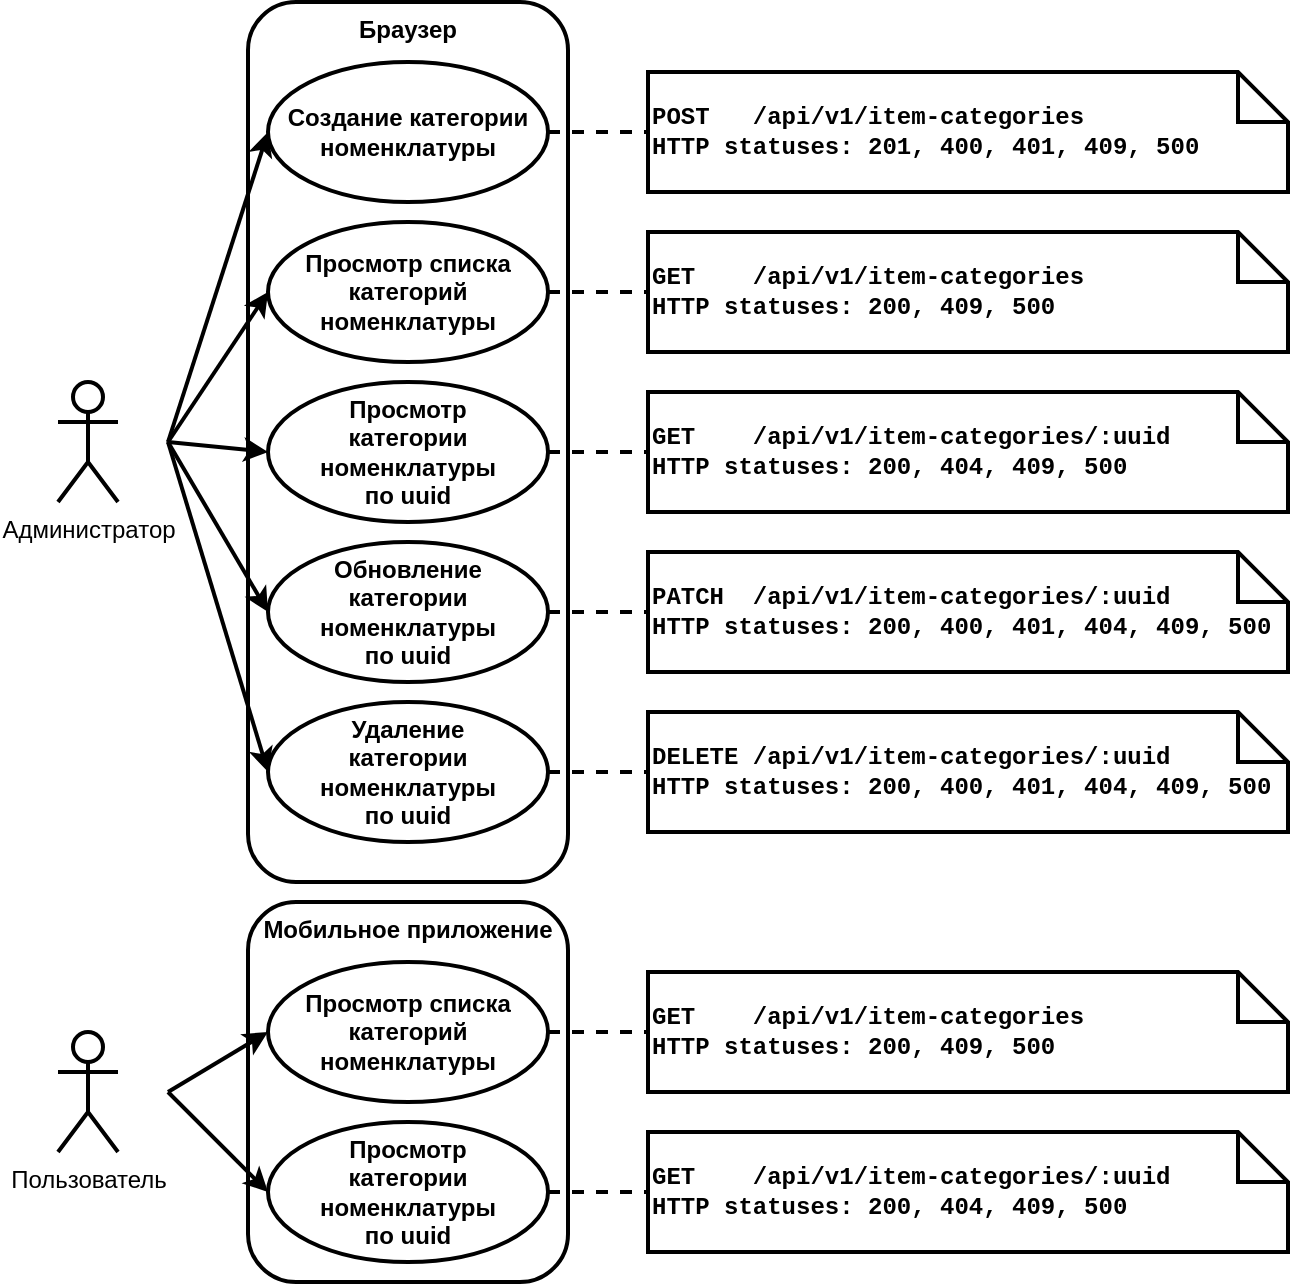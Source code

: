 <mxfile version="21.1.2" type="device">
  <diagram name="Page-1" id="-yQEPXlO2FQk3VNVWpFE">
    <mxGraphModel dx="1418" dy="828" grid="1" gridSize="10" guides="1" tooltips="1" connect="1" arrows="1" fold="1" page="1" pageScale="1" pageWidth="850" pageHeight="1100" math="0" shadow="0">
      <root>
        <mxCell id="0" />
        <mxCell id="1" parent="0" />
        <mxCell id="ty8Oa_61YEUr2Q36sO8U-11" value="&amp;nbsp;" style="html=1;whiteSpace=wrap;fillColor=none;strokeColor=none;" parent="1" vertex="1">
          <mxGeometry x="80" y="200" width="80" height="120" as="geometry" />
        </mxCell>
        <mxCell id="ty8Oa_61YEUr2Q36sO8U-4" value="Браузер" style="html=1;whiteSpace=wrap;rounded=1;strokeWidth=2;fontStyle=1;verticalAlign=top;" parent="1" vertex="1">
          <mxGeometry x="200" y="40" width="160" height="440" as="geometry" />
        </mxCell>
        <mxCell id="ty8Oa_61YEUr2Q36sO8U-1" value="Администратор" style="shape=umlActor;verticalLabelPosition=bottom;verticalAlign=top;html=1;fontStyle=0;strokeWidth=2;" parent="1" vertex="1">
          <mxGeometry x="105" y="230" width="30" height="60" as="geometry" />
        </mxCell>
        <mxCell id="ty8Oa_61YEUr2Q36sO8U-2" value="Мобильное приложение" style="html=1;whiteSpace=wrap;rounded=1;strokeWidth=2;fontStyle=1;verticalAlign=top;" parent="1" vertex="1">
          <mxGeometry x="200" y="490" width="160" height="190" as="geometry" />
        </mxCell>
        <mxCell id="ty8Oa_61YEUr2Q36sO8U-30" style="rounded=0;orthogonalLoop=1;jettySize=auto;html=1;exitX=1;exitY=0.5;exitDx=0;exitDy=0;entryX=0;entryY=0.5;entryDx=0;entryDy=0;entryPerimeter=0;dashed=1;endArrow=none;endFill=0;strokeWidth=2;" parent="1" source="ty8Oa_61YEUr2Q36sO8U-3" target="ty8Oa_61YEUr2Q36sO8U-23" edge="1">
          <mxGeometry relative="1" as="geometry" />
        </mxCell>
        <mxCell id="ty8Oa_61YEUr2Q36sO8U-3" value="Создание категории&lt;br&gt;номенклатуры" style="ellipse;whiteSpace=wrap;html=1;strokeWidth=2;fontStyle=1" parent="1" vertex="1">
          <mxGeometry x="210" y="70" width="140" height="70" as="geometry" />
        </mxCell>
        <mxCell id="ty8Oa_61YEUr2Q36sO8U-31" style="rounded=0;orthogonalLoop=1;jettySize=auto;html=1;exitX=1;exitY=0.5;exitDx=0;exitDy=0;entryX=0;entryY=0.5;entryDx=0;entryDy=0;entryPerimeter=0;dashed=1;endArrow=none;endFill=0;strokeWidth=2;" parent="1" source="ty8Oa_61YEUr2Q36sO8U-5" target="ty8Oa_61YEUr2Q36sO8U-24" edge="1">
          <mxGeometry relative="1" as="geometry" />
        </mxCell>
        <mxCell id="ty8Oa_61YEUr2Q36sO8U-5" value="Просмотр списка категорий номенклатуры" style="ellipse;whiteSpace=wrap;html=1;strokeWidth=2;fontStyle=1" parent="1" vertex="1">
          <mxGeometry x="210" y="150" width="140" height="70" as="geometry" />
        </mxCell>
        <mxCell id="ty8Oa_61YEUr2Q36sO8U-35" style="rounded=0;orthogonalLoop=1;jettySize=auto;html=1;exitX=1;exitY=0.5;exitDx=0;exitDy=0;entryX=0;entryY=0.5;entryDx=0;entryDy=0;entryPerimeter=0;dashed=1;endArrow=none;endFill=0;strokeWidth=2;" parent="1" source="ty8Oa_61YEUr2Q36sO8U-6" target="ty8Oa_61YEUr2Q36sO8U-28" edge="1">
          <mxGeometry relative="1" as="geometry" />
        </mxCell>
        <mxCell id="ty8Oa_61YEUr2Q36sO8U-6" value="Просмотр списка категорий номенклатуры" style="ellipse;whiteSpace=wrap;html=1;strokeWidth=2;fontStyle=1" parent="1" vertex="1">
          <mxGeometry x="210" y="520" width="140" height="70" as="geometry" />
        </mxCell>
        <mxCell id="ty8Oa_61YEUr2Q36sO8U-32" style="rounded=0;orthogonalLoop=1;jettySize=auto;html=1;exitX=1;exitY=0.5;exitDx=0;exitDy=0;dashed=1;endArrow=none;endFill=0;strokeWidth=2;" parent="1" source="ty8Oa_61YEUr2Q36sO8U-7" target="ty8Oa_61YEUr2Q36sO8U-25" edge="1">
          <mxGeometry relative="1" as="geometry" />
        </mxCell>
        <mxCell id="ty8Oa_61YEUr2Q36sO8U-7" value="Просмотр&lt;br&gt;категории номенклатуры&lt;br&gt;по uuid" style="ellipse;whiteSpace=wrap;html=1;strokeWidth=2;fontStyle=1" parent="1" vertex="1">
          <mxGeometry x="210" y="230" width="140" height="70" as="geometry" />
        </mxCell>
        <mxCell id="ty8Oa_61YEUr2Q36sO8U-37" style="rounded=0;orthogonalLoop=1;jettySize=auto;html=1;exitX=1;exitY=0.5;exitDx=0;exitDy=0;entryX=0;entryY=0.5;entryDx=0;entryDy=0;entryPerimeter=0;dashed=1;endArrow=none;endFill=0;strokeWidth=2;" parent="1" source="ty8Oa_61YEUr2Q36sO8U-8" target="ty8Oa_61YEUr2Q36sO8U-29" edge="1">
          <mxGeometry relative="1" as="geometry" />
        </mxCell>
        <mxCell id="ty8Oa_61YEUr2Q36sO8U-8" value="Просмотр&lt;br style=&quot;border-color: var(--border-color);&quot;&gt;категории номенклатуры&lt;br style=&quot;border-color: var(--border-color);&quot;&gt;по uuid" style="ellipse;whiteSpace=wrap;html=1;strokeWidth=2;fontStyle=1" parent="1" vertex="1">
          <mxGeometry x="210" y="600" width="140" height="70" as="geometry" />
        </mxCell>
        <mxCell id="ty8Oa_61YEUr2Q36sO8U-33" style="rounded=0;orthogonalLoop=1;jettySize=auto;html=1;exitX=1;exitY=0.5;exitDx=0;exitDy=0;dashed=1;strokeWidth=2;endArrow=none;endFill=0;" parent="1" source="ty8Oa_61YEUr2Q36sO8U-9" target="ty8Oa_61YEUr2Q36sO8U-26" edge="1">
          <mxGeometry relative="1" as="geometry" />
        </mxCell>
        <mxCell id="ty8Oa_61YEUr2Q36sO8U-9" value="Обновление&lt;br&gt;категории&lt;br&gt;номенклатуры&lt;br&gt;по uuid" style="ellipse;whiteSpace=wrap;html=1;strokeWidth=2;fontStyle=1" parent="1" vertex="1">
          <mxGeometry x="210" y="310" width="140" height="70" as="geometry" />
        </mxCell>
        <mxCell id="ty8Oa_61YEUr2Q36sO8U-34" style="rounded=0;orthogonalLoop=1;jettySize=auto;html=1;exitX=1;exitY=0.5;exitDx=0;exitDy=0;entryX=0;entryY=0.5;entryDx=0;entryDy=0;entryPerimeter=0;dashed=1;endArrow=none;endFill=0;strokeWidth=2;" parent="1" source="ty8Oa_61YEUr2Q36sO8U-10" target="ty8Oa_61YEUr2Q36sO8U-27" edge="1">
          <mxGeometry relative="1" as="geometry" />
        </mxCell>
        <mxCell id="ty8Oa_61YEUr2Q36sO8U-10" value="Удаление&lt;br&gt;категории&lt;br&gt;номенклатуры&lt;br&gt;по uuid" style="ellipse;whiteSpace=wrap;html=1;strokeWidth=2;fontStyle=1" parent="1" vertex="1">
          <mxGeometry x="210" y="390" width="140" height="70" as="geometry" />
        </mxCell>
        <mxCell id="ty8Oa_61YEUr2Q36sO8U-21" style="rounded=0;orthogonalLoop=1;jettySize=auto;html=1;exitX=1;exitY=0.5;exitDx=0;exitDy=0;entryX=0;entryY=0.5;entryDx=0;entryDy=0;strokeWidth=2;" parent="1" source="ty8Oa_61YEUr2Q36sO8U-13" target="ty8Oa_61YEUr2Q36sO8U-6" edge="1">
          <mxGeometry relative="1" as="geometry" />
        </mxCell>
        <mxCell id="ty8Oa_61YEUr2Q36sO8U-22" style="rounded=0;orthogonalLoop=1;jettySize=auto;html=1;exitX=1;exitY=0.5;exitDx=0;exitDy=0;entryX=0;entryY=0.5;entryDx=0;entryDy=0;strokeWidth=2;" parent="1" source="ty8Oa_61YEUr2Q36sO8U-13" target="ty8Oa_61YEUr2Q36sO8U-8" edge="1">
          <mxGeometry relative="1" as="geometry" />
        </mxCell>
        <mxCell id="ty8Oa_61YEUr2Q36sO8U-13" value="&amp;nbsp;" style="html=1;whiteSpace=wrap;strokeColor=none;fillColor=none;" parent="1" vertex="1">
          <mxGeometry x="80" y="525" width="80" height="120" as="geometry" />
        </mxCell>
        <mxCell id="ty8Oa_61YEUr2Q36sO8U-14" value="Пользователь" style="shape=umlActor;verticalLabelPosition=bottom;verticalAlign=top;html=1;fontStyle=0;strokeWidth=2;" parent="1" vertex="1">
          <mxGeometry x="105" y="555" width="30" height="60" as="geometry" />
        </mxCell>
        <mxCell id="ty8Oa_61YEUr2Q36sO8U-16" style="rounded=0;orthogonalLoop=1;jettySize=auto;html=1;exitX=1;exitY=0.5;exitDx=0;exitDy=0;entryX=0;entryY=0.5;entryDx=0;entryDy=0;strokeWidth=2;" parent="1" source="ty8Oa_61YEUr2Q36sO8U-11" target="ty8Oa_61YEUr2Q36sO8U-3" edge="1">
          <mxGeometry relative="1" as="geometry" />
        </mxCell>
        <mxCell id="ty8Oa_61YEUr2Q36sO8U-17" style="rounded=0;orthogonalLoop=1;jettySize=auto;html=1;exitX=1;exitY=0.5;exitDx=0;exitDy=0;entryX=0;entryY=0.5;entryDx=0;entryDy=0;strokeWidth=2;" parent="1" source="ty8Oa_61YEUr2Q36sO8U-11" target="ty8Oa_61YEUr2Q36sO8U-5" edge="1">
          <mxGeometry relative="1" as="geometry" />
        </mxCell>
        <mxCell id="ty8Oa_61YEUr2Q36sO8U-18" style="rounded=0;orthogonalLoop=1;jettySize=auto;html=1;exitX=1;exitY=0.5;exitDx=0;exitDy=0;entryX=0;entryY=0.5;entryDx=0;entryDy=0;strokeWidth=2;" parent="1" source="ty8Oa_61YEUr2Q36sO8U-11" target="ty8Oa_61YEUr2Q36sO8U-7" edge="1">
          <mxGeometry relative="1" as="geometry" />
        </mxCell>
        <mxCell id="ty8Oa_61YEUr2Q36sO8U-19" style="rounded=0;orthogonalLoop=1;jettySize=auto;html=1;exitX=1;exitY=0.5;exitDx=0;exitDy=0;entryX=0;entryY=0.5;entryDx=0;entryDy=0;strokeWidth=2;" parent="1" source="ty8Oa_61YEUr2Q36sO8U-11" target="ty8Oa_61YEUr2Q36sO8U-9" edge="1">
          <mxGeometry relative="1" as="geometry" />
        </mxCell>
        <mxCell id="ty8Oa_61YEUr2Q36sO8U-20" style="rounded=0;orthogonalLoop=1;jettySize=auto;html=1;exitX=1;exitY=0.5;exitDx=0;exitDy=0;entryX=0;entryY=0.5;entryDx=0;entryDy=0;strokeWidth=2;" parent="1" source="ty8Oa_61YEUr2Q36sO8U-11" target="ty8Oa_61YEUr2Q36sO8U-10" edge="1">
          <mxGeometry relative="1" as="geometry" />
        </mxCell>
        <mxCell id="ty8Oa_61YEUr2Q36sO8U-23" value="POST&amp;nbsp; &amp;nbsp;/api/v1/item-categories&lt;br&gt;HTTP statuses: 201, 400, 401, 409, 500" style="shape=note2;boundedLbl=1;whiteSpace=wrap;html=1;size=25;verticalAlign=middle;align=left;strokeWidth=2;fontStyle=1;fontFamily=Courier New;" parent="1" vertex="1">
          <mxGeometry x="400" y="75" width="320" height="60" as="geometry" />
        </mxCell>
        <mxCell id="ty8Oa_61YEUr2Q36sO8U-24" value="GET&amp;nbsp; &amp;nbsp; /api/v1/item-categories&lt;br&gt;HTTP statuses: 200, 409, 500" style="shape=note2;boundedLbl=1;whiteSpace=wrap;html=1;size=25;verticalAlign=middle;align=left;strokeWidth=2;fontStyle=1;fontFamily=Courier New;" parent="1" vertex="1">
          <mxGeometry x="400" y="155" width="320" height="60" as="geometry" />
        </mxCell>
        <mxCell id="ty8Oa_61YEUr2Q36sO8U-25" value="GET&amp;nbsp; &amp;nbsp; /api/v1/item-categories/:uuid&lt;br&gt;HTTP statuses: 200, 404, 409, 500" style="shape=note2;boundedLbl=1;whiteSpace=wrap;html=1;size=25;verticalAlign=middle;align=left;strokeWidth=2;fontStyle=1;fontFamily=Courier New;" parent="1" vertex="1">
          <mxGeometry x="400" y="235" width="320" height="60" as="geometry" />
        </mxCell>
        <mxCell id="ty8Oa_61YEUr2Q36sO8U-26" value="PATCH&amp;nbsp; /api/v1/item-categories/:uuid&lt;br&gt;HTTP statuses: 200, 400, 401, 404, 409, 500" style="shape=note2;boundedLbl=1;whiteSpace=wrap;html=1;size=25;verticalAlign=middle;align=left;strokeWidth=2;fontStyle=1;fontFamily=Courier New;" parent="1" vertex="1">
          <mxGeometry x="400" y="315" width="320" height="60" as="geometry" />
        </mxCell>
        <mxCell id="ty8Oa_61YEUr2Q36sO8U-27" value="DELETE /api/v1/item-categories/:uuid&lt;br&gt;HTTP statuses: 200, 400, 401, 404, 409, 500" style="shape=note2;boundedLbl=1;whiteSpace=wrap;html=1;size=25;verticalAlign=middle;align=left;strokeWidth=2;fontStyle=1;fontFamily=Courier New;" parent="1" vertex="1">
          <mxGeometry x="400" y="395" width="320" height="60" as="geometry" />
        </mxCell>
        <mxCell id="ty8Oa_61YEUr2Q36sO8U-28" value="GET&amp;nbsp; &amp;nbsp; /api/v1/item-categories&lt;br&gt;HTTP statuses: 200, 409, 500" style="shape=note2;boundedLbl=1;whiteSpace=wrap;html=1;size=25;verticalAlign=middle;align=left;strokeWidth=2;fontStyle=1;fontFamily=Courier New;" parent="1" vertex="1">
          <mxGeometry x="400" y="525" width="320" height="60" as="geometry" />
        </mxCell>
        <mxCell id="ty8Oa_61YEUr2Q36sO8U-29" value="GET&amp;nbsp; &amp;nbsp; /api/v1/item-categories/:uuid&lt;br&gt;HTTP statuses: 200, 404, 409, 500" style="shape=note2;boundedLbl=1;whiteSpace=wrap;html=1;size=25;verticalAlign=middle;align=left;strokeWidth=2;fontStyle=1;fontFamily=Courier New;" parent="1" vertex="1">
          <mxGeometry x="400" y="605" width="320" height="60" as="geometry" />
        </mxCell>
      </root>
    </mxGraphModel>
  </diagram>
</mxfile>
